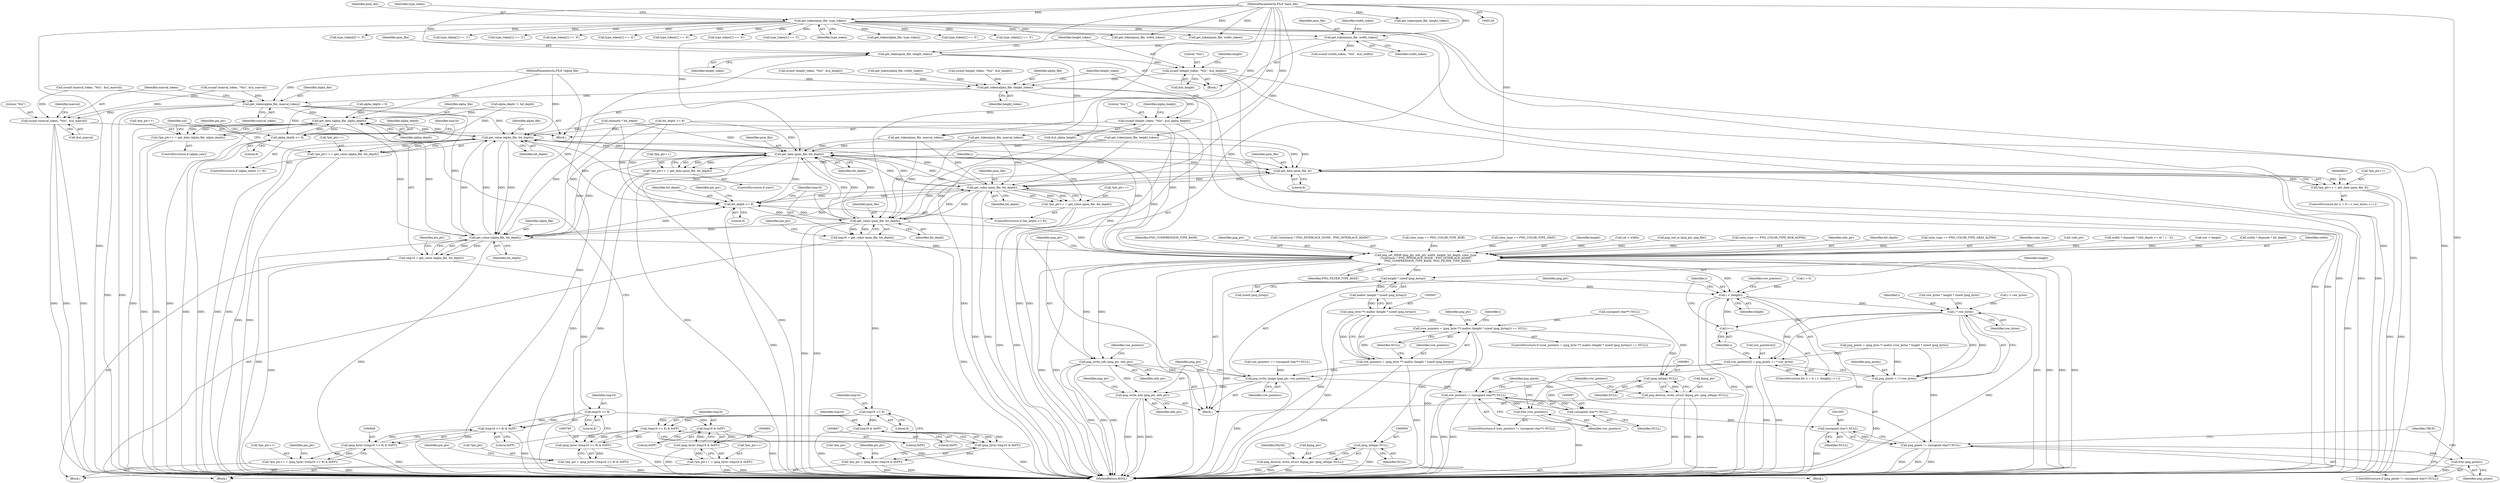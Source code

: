 digraph "0_Android_9d4853418ab2f754c2b63e091c29c5529b8b86ca_159@API" {
"1000317" [label="(Call,sscanf (height_token, \"%lu\", &ul_height))"];
"1000314" [label="(Call,get_token(pnm_file, height_token))"];
"1000301" [label="(Call,get_token(pnm_file, width_token))"];
"1000209" [label="(Call,get_token(pnm_file, type_token))"];
"1000129" [label="(MethodParameterIn,FILE *pnm_file)"];
"1000546" [label="(Call,get_token(alpha_file, height_token))"];
"1000549" [label="(Call,sscanf (height_token, \"%lu\", &ul_alpha_height))"];
"1000565" [label="(Call,get_token(alpha_file, maxval_token))"];
"1000568" [label="(Call,sscanf (maxval_token, \"%lu\", &ul_maxval))"];
"1000822" [label="(Call,get_data (alpha_file, alpha_depth))"];
"1000818" [label="(Call,*pix_ptr++ = get_data (alpha_file, alpha_depth))"];
"1000827" [label="(Call,alpha_depth <= 8)"];
"1000834" [label="(Call,get_value (alpha_file, bit_depth))"];
"1000769" [label="(Call,get_data (pnm_file, bit_depth))"];
"1000736" [label="(Call,get_data (pnm_file, 8))"];
"1000732" [label="(Call,*pix_ptr++ = get_data (pnm_file, 8))"];
"1000781" [label="(Call,get_value (pnm_file, bit_depth))"];
"1000774" [label="(Call,bit_depth <= 8)"];
"1000788" [label="(Call,get_value (pnm_file, bit_depth))"];
"1000786" [label="(Call,tmp16 = get_value (pnm_file, bit_depth))"];
"1000797" [label="(Call,tmp16 >> 8)"];
"1000796" [label="(Call,(tmp16 >> 8) & 0xFF)"];
"1000794" [label="(Call,(png_byte) ((tmp16 >> 8) & 0xFF))"];
"1000791" [label="(Call,*pix_ptr = (png_byte) ((tmp16 >> 8) & 0xFF))"];
"1000808" [label="(Call,tmp16 & 0xFF)"];
"1000806" [label="(Call,(png_byte) (tmp16 & 0xFF))"];
"1000803" [label="(Call,*pix_ptr = (png_byte) (tmp16 & 0xFF))"];
"1000841" [label="(Call,get_value (alpha_file, bit_depth))"];
"1000839" [label="(Call,tmp16 = get_value (alpha_file, bit_depth))"];
"1000851" [label="(Call,tmp16 >> 8)"];
"1000850" [label="(Call,(tmp16 >> 8) & 0xFF)"];
"1000848" [label="(Call,(png_byte) ((tmp16 >> 8) & 0xFF))"];
"1000844" [label="(Call,*pix_ptr++ = (png_byte) ((tmp16 >> 8) & 0xFF))"];
"1000861" [label="(Call,tmp16 & 0xFF)"];
"1000859" [label="(Call,(png_byte) (tmp16 & 0xFF))"];
"1000855" [label="(Call,*pix_ptr++ = (png_byte) (tmp16 & 0xFF))"];
"1000918" [label="(Call,png_set_IHDR (png_ptr, info_ptr, width, height, bit_depth, color_type,\n (!interlace) ? PNG_INTERLACE_NONE : PNG_INTERLACE_ADAM7,\n    PNG_COMPRESSION_TYPE_BASE, PNG_FILTER_TYPE_BASE))"];
"1000932" [label="(Call,png_write_info (png_ptr, info_ptr))"];
"1000981" [label="(Call,png_write_image (png_ptr, row_pointers))"];
"1000984" [label="(Call,png_write_end (png_ptr, info_ptr))"];
"1000994" [label="(Call,row_pointers != (unsigned char**) NULL)"];
"1000999" [label="(Call,free (row_pointers))"];
"1000949" [label="(Call,height * sizeof (png_bytep))"];
"1000948" [label="(Call,malloc (height * sizeof (png_bytep)))"];
"1000946" [label="(Call,(png_byte **) malloc (height * sizeof (png_bytep)))"];
"1000943" [label="(Call,(row_pointers = (png_byte **) malloc (height * sizeof (png_bytep))) == NULL)"];
"1000958" [label="(Call,(png_infopp) NULL)"];
"1000955" [label="(Call,png_destroy_write_struct (&png_ptr, (png_infopp) NULL))"];
"1000990" [label="(Call,(png_infopp) NULL)"];
"1000987" [label="(Call,png_destroy_write_struct (&png_ptr, (png_infopp) NULL))"];
"1000996" [label="(Call,(unsigned char**) NULL)"];
"1001004" [label="(Call,(unsigned char*) NULL)"];
"1001002" [label="(Call,png_pixels != (unsigned char*) NULL)"];
"1001007" [label="(Call,free (png_pixels))"];
"1000944" [label="(Call,row_pointers = (png_byte **) malloc (height * sizeof (png_bytep)))"];
"1000967" [label="(Call,i < (height))"];
"1000978" [label="(Call,i * row_bytes)"];
"1000970" [label="(Call,i++)"];
"1000972" [label="(Call,row_pointers[i] = png_pixels + i * row_bytes)"];
"1000976" [label="(Call,png_pixels + i * row_bytes)"];
"1000777" [label="(Call,*pix_ptr++ = get_value (pnm_file, bit_depth))"];
"1000765" [label="(Call,*pix_ptr++ = get_data (pnm_file, bit_depth))"];
"1000830" [label="(Call,*pix_ptr++ = get_value (alpha_file, bit_depth))"];
"1000731" [label="(Identifier,i)"];
"1000823" [label="(Identifier,alpha_file)"];
"1000686" [label="(Call,bit_depth <= 8)"];
"1000855" [label="(Call,*pix_ptr++ = (png_byte) (tmp16 & 0xFF))"];
"1000930" [label="(Identifier,PNG_COMPRESSION_TYPE_BASE)"];
"1000786" [label="(Call,tmp16 = get_value (pnm_file, bit_depth))"];
"1000693" [label="(Call,png_pixels = (png_byte *) malloc (row_bytes * height * sizeof (png_byte)))"];
"1000919" [label="(Identifier,png_ptr)"];
"1000129" [label="(MethodParameterIn,FILE *pnm_file)"];
"1000960" [label="(Identifier,NULL)"];
"1000829" [label="(Literal,8)"];
"1000330" [label="(Call,sscanf (maxval_token, \"%lu\", &ul_maxval))"];
"1000327" [label="(Call,get_token(pnm_file, maxval_token))"];
"1000550" [label="(Identifier,height_token)"];
"1000978" [label="(Call,i * row_bytes)"];
"1000799" [label="(Literal,8)"];
"1000925" [label="(Call,(!interlace) ? PNG_INTERLACE_NONE : PNG_INTERLACE_ADAM7)"];
"1000302" [label="(Identifier,pnm_file)"];
"1000782" [label="(Identifier,pnm_file)"];
"1000640" [label="(Call,color_type == PNG_COLOR_TYPE_RGB)"];
"1000787" [label="(Identifier,tmp16)"];
"1000765" [label="(Call,*pix_ptr++ = get_data (pnm_file, bit_depth))"];
"1000780" [label="(Identifier,pix_ptr)"];
"1000415" [label="(Call,sscanf (height_token, \"%lu\", &ul_height))"];
"1000210" [label="(Identifier,pnm_file)"];
"1000551" [label="(Literal,\"%lu\")"];
"1000783" [label="(Identifier,bit_depth)"];
"1000624" [label="(Call,color_type == PNG_COLOR_TYPE_GRAY)"];
"1000932" [label="(Call,png_write_info (png_ptr, info_ptr))"];
"1000993" [label="(ControlStructure,if (row_pointers != (unsigned char**) NULL))"];
"1000566" [label="(Identifier,alpha_file)"];
"1000727" [label="(Call,i < row_bytes)"];
"1000922" [label="(Identifier,height)"];
"1000990" [label="(Call,(png_infopp) NULL)"];
"1000859" [label="(Call,(png_byte) (tmp16 & 0xFF))"];
"1000844" [label="(Call,*pix_ptr++ = (png_byte) ((tmp16 >> 8) & 0xFF))"];
"1000963" [label="(ControlStructure,for (i = 0; i < (height); i++))"];
"1000785" [label="(Block,)"];
"1000847" [label="(Identifier,pix_ptr)"];
"1000723" [label="(ControlStructure,for (i = 0; i < row_bytes; i++))"];
"1000950" [label="(Identifier,height)"];
"1000862" [label="(Identifier,tmp16)"];
"1000794" [label="(Call,(png_byte) ((tmp16 >> 8) & 0xFF))"];
"1000301" [label="(Call,get_token(pnm_file, width_token))"];
"1000949" [label="(Call,height * sizeof (png_bytep))"];
"1000937" [label="(Identifier,row_pointers)"];
"1000778" [label="(Call,*pix_ptr++)"];
"1000944" [label="(Call,row_pointers = (png_byte **) malloc (height * sizeof (png_bytep)))"];
"1000568" [label="(Call,sscanf (maxval_token, \"%lu\", &ul_maxval))"];
"1000314" [label="(Call,get_token(pnm_file, height_token))"];
"1000736" [label="(Call,get_data (pnm_file, 8))"];
"1000527" [label="(Call,get_token(alpha_file, width_token))"];
"1001000" [label="(Identifier,row_pointers)"];
"1000999" [label="(Call,free (row_pointers))"];
"1000215" [label="(Identifier,type_token)"];
"1000934" [label="(Identifier,info_ptr)"];
"1000852" [label="(Identifier,tmp16)"];
"1001007" [label="(Call,free (png_pixels))"];
"1000968" [label="(Identifier,i)"];
"1000320" [label="(Call,&ul_height)"];
"1000774" [label="(Call,bit_depth <= 8)"];
"1000836" [label="(Identifier,bit_depth)"];
"1001011" [label="(MethodReturn,BOOL)"];
"1000790" [label="(Identifier,bit_depth)"];
"1000839" [label="(Call,tmp16 = get_value (alpha_file, bit_depth))"];
"1000971" [label="(Identifier,i)"];
"1000733" [label="(Call,*pix_ptr++)"];
"1000970" [label="(Call,i++)"];
"1000809" [label="(Identifier,tmp16)"];
"1000791" [label="(Call,*pix_ptr = (png_byte) ((tmp16 >> 8) & 0xFF))"];
"1000318" [label="(Identifier,height_token)"];
"1000261" [label="(Call,sscanf (height_token, \"%lu\", &ul_height))"];
"1000972" [label="(Call,row_pointers[i] = png_pixels + i * row_bytes)"];
"1000955" [label="(Call,png_destroy_write_struct (&png_ptr, (png_infopp) NULL))"];
"1000258" [label="(Call,get_token(pnm_file, height_token))"];
"1000763" [label="(ControlStructure,if (raw))"];
"1000838" [label="(Block,)"];
"1000831" [label="(Call,*pix_ptr++)"];
"1000933" [label="(Identifier,png_ptr)"];
"1000974" [label="(Identifier,row_pointers)"];
"1000213" [label="(Call,type_token[0] != 'P')"];
"1000323" [label="(Identifier,height)"];
"1000224" [label="(Call,type_token[1] == '1')"];
"1000810" [label="(Literal,0xFF)"];
"1000555" [label="(Identifier,alpha_height)"];
"1000854" [label="(Literal,0xFF)"];
"1000766" [label="(Call,*pix_ptr++)"];
"1000552" [label="(Call,&ul_alpha_height)"];
"1000982" [label="(Identifier,png_ptr)"];
"1000828" [label="(Identifier,alpha_depth)"];
"1000987" [label="(Call,png_destroy_write_struct (&png_ptr, (png_infopp) NULL))"];
"1000304" [label="(Call,sscanf (width_token, \"%lu\", &ul_width))"];
"1000981" [label="(Call,png_write_image (png_ptr, row_pointers))"];
"1000548" [label="(Identifier,height_token)"];
"1000737" [label="(Identifier,pnm_file)"];
"1000745" [label="(Call,col < width)"];
"1001002" [label="(Call,png_pixels != (unsigned char*) NULL)"];
"1000845" [label="(Call,*pix_ptr++)"];
"1000775" [label="(Identifier,bit_depth)"];
"1000773" [label="(ControlStructure,if (bit_depth <= 8))"];
"1000777" [label="(Call,*pix_ptr++ = get_value (pnm_file, bit_depth))"];
"1000673" [label="(Call,channels * bit_depth)"];
"1000861" [label="(Call,tmp16 & 0xFF)"];
"1000546" [label="(Call,get_token(alpha_file, height_token))"];
"1000983" [label="(Identifier,row_pointers)"];
"1000942" [label="(ControlStructure,if ((row_pointers = (png_byte **) malloc (height * sizeof (png_bytep))) == NULL))"];
"1000998" [label="(Identifier,NULL)"];
"1000915" [label="(Call,png_init_io (png_ptr, png_file))"];
"1000648" [label="(Call,color_type == PNG_COLOR_TYPE_RGB_ALPHA)"];
"1000945" [label="(Identifier,row_pointers)"];
"1000428" [label="(Call,sscanf (maxval_token, \"%lu\", &ul_maxval))"];
"1000134" [label="(Block,)"];
"1000315" [label="(Identifier,pnm_file)"];
"1000995" [label="(Identifier,row_pointers)"];
"1001006" [label="(Identifier,NULL)"];
"1000822" [label="(Call,get_data (alpha_file, alpha_depth))"];
"1000827" [label="(Call,alpha_depth <= 8)"];
"1000280" [label="(Call,type_token[1] == '2')"];
"1000290" [label="(Block,)"];
"1000425" [label="(Call,get_token(pnm_file, maxval_token))"];
"1000863" [label="(Literal,0xFF)"];
"1000833" [label="(Identifier,pix_ptr)"];
"1000399" [label="(Call,get_token(pnm_file, width_token))"];
"1000965" [label="(Identifier,i)"];
"1000316" [label="(Identifier,height_token)"];
"1000841" [label="(Call,get_value (alpha_file, bit_depth))"];
"1000305" [label="(Identifier,width_token)"];
"1000980" [label="(Identifier,row_bytes)"];
"1000826" [label="(ControlStructure,if (alpha_depth <= 8))"];
"1000976" [label="(Call,png_pixels + i * row_bytes)"];
"1000979" [label="(Identifier,i)"];
"1000303" [label="(Identifier,width_token)"];
"1000804" [label="(Call,*pix_ptr)"];
"1000850" [label="(Call,(tmp16 >> 8) & 0xFF)"];
"1000946" [label="(Call,(png_byte **) malloc (height * sizeof (png_bytep)))"];
"1000840" [label="(Identifier,tmp16)"];
"1000383" [label="(Call,type_token[1] == '6')"];
"1000920" [label="(Identifier,info_ptr)"];
"1000229" [label="(Call,type_token[1] == '4')"];
"1001008" [label="(Identifier,png_pixels)"];
"1000412" [label="(Call,get_token(pnm_file, height_token))"];
"1000808" [label="(Call,tmp16 & 0xFF)"];
"1000989" [label="(Identifier,png_ptr)"];
"1000698" [label="(Call,row_bytes * height * sizeof (png_byte))"];
"1000192" [label="(Call,alpha_depth = 0)"];
"1000818" [label="(Call,*pix_ptr++ = get_data (alpha_file, alpha_depth))"];
"1000948" [label="(Call,malloc (height * sizeof (png_bytep)))"];
"1000834" [label="(Call,get_value (alpha_file, bit_depth))"];
"1000986" [label="(Identifier,info_ptr)"];
"1000967" [label="(Call,i < (height))"];
"1000245" [label="(Call,get_token(pnm_file, width_token))"];
"1000761" [label="(Identifier,i)"];
"1000391" [label="(Call,type_token[1] == '6')"];
"1000953" [label="(Identifier,NULL)"];
"1000131" [label="(MethodParameterIn,FILE *alpha_file)"];
"1000789" [label="(Identifier,pnm_file)"];
"1000951" [label="(Call,sizeof (png_bytep))"];
"1000793" [label="(Identifier,pix_ptr)"];
"1000848" [label="(Call,(png_byte) ((tmp16 >> 8) & 0xFF))"];
"1000992" [label="(Identifier,NULL)"];
"1000923" [label="(Identifier,bit_depth)"];
"1000632" [label="(Call,color_type == PNG_COLOR_TYPE_GRAY_ALPHA)"];
"1000816" [label="(ControlStructure,if (alpha_raw))"];
"1000549" [label="(Call,sscanf (height_token, \"%lu\", &ul_alpha_height))"];
"1000856" [label="(Call,*pix_ptr++)"];
"1000769" [label="(Call,get_data (pnm_file, bit_depth))"];
"1000788" [label="(Call,get_value (pnm_file, bit_depth))"];
"1000798" [label="(Identifier,tmp16)"];
"1000792" [label="(Call,*pix_ptr)"];
"1000924" [label="(Identifier,color_type)"];
"1000918" [label="(Call,png_set_IHDR (png_ptr, info_ptr, width, height, bit_depth, color_type,\n (!interlace) ? PNG_INTERLACE_NONE : PNG_INTERLACE_ADAM7,\n    PNG_COMPRESSION_TYPE_BASE, PNG_FILTER_TYPE_BASE))"];
"1000237" [label="(Call,type_token[1] == '4')"];
"1000209" [label="(Call,get_token(pnm_file, type_token))"];
"1000882" [label="(Call,!info_ptr)"];
"1001001" [label="(ControlStructure,if (png_pixels != (unsigned char*) NULL))"];
"1000835" [label="(Identifier,alpha_file)"];
"1000977" [label="(Identifier,png_pixels)"];
"1000285" [label="(Call,type_token[1] == '5')"];
"1000853" [label="(Literal,8)"];
"1000988" [label="(Call,&png_ptr)"];
"1000800" [label="(Literal,0xFF)"];
"1000943" [label="(Call,(row_pointers = (png_byte **) malloc (height * sizeof (png_bytep))) == NULL)"];
"1000770" [label="(Identifier,pnm_file)"];
"1000858" [label="(Identifier,pix_ptr)"];
"1000570" [label="(Literal,\"%lu\")"];
"1000614" [label="(Call,alpha_depth != bit_depth)"];
"1000681" [label="(Call,width * channels * ((bit_depth <= 8) ? 1 : 2))"];
"1000211" [label="(Identifier,type_token)"];
"1000985" [label="(Identifier,png_ptr)"];
"1000494" [label="(Call,get_token(alpha_file, type_token))"];
"1000732" [label="(Call,*pix_ptr++ = get_data (pnm_file, 8))"];
"1001010" [label="(Identifier,TRUE)"];
"1000574" [label="(Identifier,maxval)"];
"1000519" [label="(Block,)"];
"1000317" [label="(Call,sscanf (height_token, \"%lu\", &ul_height))"];
"1000567" [label="(Identifier,maxval_token)"];
"1000958" [label="(Call,(png_infopp) NULL)"];
"1000796" [label="(Call,(tmp16 >> 8) & 0xFF)"];
"1000806" [label="(Call,(png_byte) (tmp16 & 0xFF))"];
"1000803" [label="(Call,*pix_ptr = (png_byte) (tmp16 & 0xFF))"];
"1000984" [label="(Call,png_write_end (png_ptr, info_ptr))"];
"1000851" [label="(Call,tmp16 >> 8)"];
"1000714" [label="(Call,row < height)"];
"1000964" [label="(Call,i = 0)"];
"1000571" [label="(Call,&ul_maxval)"];
"1000936" [label="(Call,row_pointers == (unsigned char**) NULL)"];
"1000973" [label="(Call,row_pointers[i])"];
"1000962" [label="(Identifier,FALSE)"];
"1001003" [label="(Identifier,png_pixels)"];
"1000671" [label="(Call,width * channels * bit_depth)"];
"1000797" [label="(Call,tmp16 >> 8)"];
"1000565" [label="(Call,get_token(alpha_file, maxval_token))"];
"1000819" [label="(Call,*pix_ptr++)"];
"1000771" [label="(Identifier,bit_depth)"];
"1000957" [label="(Identifier,png_ptr)"];
"1000293" [label="(Call,type_token[1] == '5')"];
"1000378" [label="(Call,type_token[1] == '3')"];
"1000931" [label="(Identifier,PNG_FILTER_TYPE_BASE)"];
"1000547" [label="(Identifier,alpha_file)"];
"1000830" [label="(Call,*pix_ptr++ = get_value (alpha_file, bit_depth))"];
"1000843" [label="(Identifier,bit_depth)"];
"1000319" [label="(Literal,\"%lu\")"];
"1000749" [label="(Identifier,col)"];
"1000824" [label="(Identifier,alpha_depth)"];
"1000996" [label="(Call,(unsigned char**) NULL)"];
"1000842" [label="(Identifier,alpha_file)"];
"1000994" [label="(Call,row_pointers != (unsigned char**) NULL)"];
"1000738" [label="(Literal,8)"];
"1000802" [label="(Identifier,pix_ptr)"];
"1000954" [label="(Block,)"];
"1000938" [label="(Call,(unsigned char**) NULL)"];
"1000921" [label="(Identifier,width)"];
"1000956" [label="(Call,&png_ptr)"];
"1000969" [label="(Identifier,height)"];
"1000781" [label="(Call,get_value (pnm_file, bit_depth))"];
"1000812" [label="(Identifier,pix_ptr)"];
"1001004" [label="(Call,(unsigned char*) NULL)"];
"1000569" [label="(Identifier,maxval_token)"];
"1000776" [label="(Literal,8)"];
"1000317" -> "1000290"  [label="AST: "];
"1000317" -> "1000320"  [label="CFG: "];
"1000318" -> "1000317"  [label="AST: "];
"1000319" -> "1000317"  [label="AST: "];
"1000320" -> "1000317"  [label="AST: "];
"1000323" -> "1000317"  [label="CFG: "];
"1000317" -> "1001011"  [label="DDG: "];
"1000317" -> "1001011"  [label="DDG: "];
"1000317" -> "1001011"  [label="DDG: "];
"1000314" -> "1000317"  [label="DDG: "];
"1000317" -> "1000546"  [label="DDG: "];
"1000314" -> "1000290"  [label="AST: "];
"1000314" -> "1000316"  [label="CFG: "];
"1000315" -> "1000314"  [label="AST: "];
"1000316" -> "1000314"  [label="AST: "];
"1000318" -> "1000314"  [label="CFG: "];
"1000314" -> "1001011"  [label="DDG: "];
"1000301" -> "1000314"  [label="DDG: "];
"1000129" -> "1000314"  [label="DDG: "];
"1000314" -> "1000327"  [label="DDG: "];
"1000301" -> "1000290"  [label="AST: "];
"1000301" -> "1000303"  [label="CFG: "];
"1000302" -> "1000301"  [label="AST: "];
"1000303" -> "1000301"  [label="AST: "];
"1000305" -> "1000301"  [label="CFG: "];
"1000301" -> "1001011"  [label="DDG: "];
"1000209" -> "1000301"  [label="DDG: "];
"1000129" -> "1000301"  [label="DDG: "];
"1000301" -> "1000304"  [label="DDG: "];
"1000209" -> "1000134"  [label="AST: "];
"1000209" -> "1000211"  [label="CFG: "];
"1000210" -> "1000209"  [label="AST: "];
"1000211" -> "1000209"  [label="AST: "];
"1000215" -> "1000209"  [label="CFG: "];
"1000209" -> "1001011"  [label="DDG: "];
"1000209" -> "1001011"  [label="DDG: "];
"1000209" -> "1001011"  [label="DDG: "];
"1000129" -> "1000209"  [label="DDG: "];
"1000209" -> "1000213"  [label="DDG: "];
"1000209" -> "1000224"  [label="DDG: "];
"1000209" -> "1000229"  [label="DDG: "];
"1000209" -> "1000237"  [label="DDG: "];
"1000209" -> "1000245"  [label="DDG: "];
"1000209" -> "1000280"  [label="DDG: "];
"1000209" -> "1000285"  [label="DDG: "];
"1000209" -> "1000293"  [label="DDG: "];
"1000209" -> "1000378"  [label="DDG: "];
"1000209" -> "1000383"  [label="DDG: "];
"1000209" -> "1000391"  [label="DDG: "];
"1000209" -> "1000399"  [label="DDG: "];
"1000209" -> "1000494"  [label="DDG: "];
"1000129" -> "1000128"  [label="AST: "];
"1000129" -> "1001011"  [label="DDG: "];
"1000129" -> "1000245"  [label="DDG: "];
"1000129" -> "1000258"  [label="DDG: "];
"1000129" -> "1000327"  [label="DDG: "];
"1000129" -> "1000399"  [label="DDG: "];
"1000129" -> "1000412"  [label="DDG: "];
"1000129" -> "1000425"  [label="DDG: "];
"1000129" -> "1000736"  [label="DDG: "];
"1000129" -> "1000769"  [label="DDG: "];
"1000129" -> "1000781"  [label="DDG: "];
"1000129" -> "1000788"  [label="DDG: "];
"1000546" -> "1000519"  [label="AST: "];
"1000546" -> "1000548"  [label="CFG: "];
"1000547" -> "1000546"  [label="AST: "];
"1000548" -> "1000546"  [label="AST: "];
"1000550" -> "1000546"  [label="CFG: "];
"1000546" -> "1001011"  [label="DDG: "];
"1000546" -> "1001011"  [label="DDG: "];
"1000527" -> "1000546"  [label="DDG: "];
"1000131" -> "1000546"  [label="DDG: "];
"1000415" -> "1000546"  [label="DDG: "];
"1000261" -> "1000546"  [label="DDG: "];
"1000546" -> "1000549"  [label="DDG: "];
"1000546" -> "1000565"  [label="DDG: "];
"1000549" -> "1000519"  [label="AST: "];
"1000549" -> "1000552"  [label="CFG: "];
"1000550" -> "1000549"  [label="AST: "];
"1000551" -> "1000549"  [label="AST: "];
"1000552" -> "1000549"  [label="AST: "];
"1000555" -> "1000549"  [label="CFG: "];
"1000549" -> "1001011"  [label="DDG: "];
"1000549" -> "1001011"  [label="DDG: "];
"1000549" -> "1001011"  [label="DDG: "];
"1000565" -> "1000519"  [label="AST: "];
"1000565" -> "1000567"  [label="CFG: "];
"1000566" -> "1000565"  [label="AST: "];
"1000567" -> "1000565"  [label="AST: "];
"1000569" -> "1000565"  [label="CFG: "];
"1000565" -> "1001011"  [label="DDG: "];
"1000565" -> "1001011"  [label="DDG: "];
"1000131" -> "1000565"  [label="DDG: "];
"1000330" -> "1000565"  [label="DDG: "];
"1000428" -> "1000565"  [label="DDG: "];
"1000565" -> "1000568"  [label="DDG: "];
"1000565" -> "1000822"  [label="DDG: "];
"1000565" -> "1000834"  [label="DDG: "];
"1000565" -> "1000841"  [label="DDG: "];
"1000568" -> "1000519"  [label="AST: "];
"1000568" -> "1000571"  [label="CFG: "];
"1000569" -> "1000568"  [label="AST: "];
"1000570" -> "1000568"  [label="AST: "];
"1000571" -> "1000568"  [label="AST: "];
"1000574" -> "1000568"  [label="CFG: "];
"1000568" -> "1001011"  [label="DDG: "];
"1000568" -> "1001011"  [label="DDG: "];
"1000568" -> "1001011"  [label="DDG: "];
"1000330" -> "1000568"  [label="DDG: "];
"1000428" -> "1000568"  [label="DDG: "];
"1000822" -> "1000818"  [label="AST: "];
"1000822" -> "1000824"  [label="CFG: "];
"1000823" -> "1000822"  [label="AST: "];
"1000824" -> "1000822"  [label="AST: "];
"1000818" -> "1000822"  [label="CFG: "];
"1000822" -> "1001011"  [label="DDG: "];
"1000822" -> "1001011"  [label="DDG: "];
"1000822" -> "1000818"  [label="DDG: "];
"1000822" -> "1000818"  [label="DDG: "];
"1000834" -> "1000822"  [label="DDG: "];
"1000841" -> "1000822"  [label="DDG: "];
"1000131" -> "1000822"  [label="DDG: "];
"1000614" -> "1000822"  [label="DDG: "];
"1000827" -> "1000822"  [label="DDG: "];
"1000192" -> "1000822"  [label="DDG: "];
"1000822" -> "1000827"  [label="DDG: "];
"1000822" -> "1000834"  [label="DDG: "];
"1000822" -> "1000841"  [label="DDG: "];
"1000818" -> "1000816"  [label="AST: "];
"1000819" -> "1000818"  [label="AST: "];
"1000749" -> "1000818"  [label="CFG: "];
"1000818" -> "1001011"  [label="DDG: "];
"1000818" -> "1001011"  [label="DDG: "];
"1000827" -> "1000826"  [label="AST: "];
"1000827" -> "1000829"  [label="CFG: "];
"1000828" -> "1000827"  [label="AST: "];
"1000829" -> "1000827"  [label="AST: "];
"1000833" -> "1000827"  [label="CFG: "];
"1000840" -> "1000827"  [label="CFG: "];
"1000827" -> "1001011"  [label="DDG: "];
"1000827" -> "1001011"  [label="DDG: "];
"1000614" -> "1000827"  [label="DDG: "];
"1000192" -> "1000827"  [label="DDG: "];
"1000834" -> "1000830"  [label="AST: "];
"1000834" -> "1000836"  [label="CFG: "];
"1000835" -> "1000834"  [label="AST: "];
"1000836" -> "1000834"  [label="AST: "];
"1000830" -> "1000834"  [label="CFG: "];
"1000834" -> "1001011"  [label="DDG: "];
"1000834" -> "1001011"  [label="DDG: "];
"1000834" -> "1000769"  [label="DDG: "];
"1000834" -> "1000774"  [label="DDG: "];
"1000834" -> "1000830"  [label="DDG: "];
"1000834" -> "1000830"  [label="DDG: "];
"1000841" -> "1000834"  [label="DDG: "];
"1000841" -> "1000834"  [label="DDG: "];
"1000131" -> "1000834"  [label="DDG: "];
"1000781" -> "1000834"  [label="DDG: "];
"1000788" -> "1000834"  [label="DDG: "];
"1000673" -> "1000834"  [label="DDG: "];
"1000686" -> "1000834"  [label="DDG: "];
"1000769" -> "1000834"  [label="DDG: "];
"1000834" -> "1000841"  [label="DDG: "];
"1000834" -> "1000841"  [label="DDG: "];
"1000834" -> "1000918"  [label="DDG: "];
"1000769" -> "1000765"  [label="AST: "];
"1000769" -> "1000771"  [label="CFG: "];
"1000770" -> "1000769"  [label="AST: "];
"1000771" -> "1000769"  [label="AST: "];
"1000765" -> "1000769"  [label="CFG: "];
"1000769" -> "1001011"  [label="DDG: "];
"1000769" -> "1001011"  [label="DDG: "];
"1000769" -> "1000736"  [label="DDG: "];
"1000769" -> "1000765"  [label="DDG: "];
"1000769" -> "1000765"  [label="DDG: "];
"1000258" -> "1000769"  [label="DDG: "];
"1000788" -> "1000769"  [label="DDG: "];
"1000788" -> "1000769"  [label="DDG: "];
"1000327" -> "1000769"  [label="DDG: "];
"1000736" -> "1000769"  [label="DDG: "];
"1000781" -> "1000769"  [label="DDG: "];
"1000781" -> "1000769"  [label="DDG: "];
"1000425" -> "1000769"  [label="DDG: "];
"1000841" -> "1000769"  [label="DDG: "];
"1000673" -> "1000769"  [label="DDG: "];
"1000686" -> "1000769"  [label="DDG: "];
"1000769" -> "1000774"  [label="DDG: "];
"1000769" -> "1000781"  [label="DDG: "];
"1000769" -> "1000788"  [label="DDG: "];
"1000769" -> "1000841"  [label="DDG: "];
"1000769" -> "1000918"  [label="DDG: "];
"1000736" -> "1000732"  [label="AST: "];
"1000736" -> "1000738"  [label="CFG: "];
"1000737" -> "1000736"  [label="AST: "];
"1000738" -> "1000736"  [label="AST: "];
"1000732" -> "1000736"  [label="CFG: "];
"1000736" -> "1001011"  [label="DDG: "];
"1000736" -> "1000732"  [label="DDG: "];
"1000736" -> "1000732"  [label="DDG: "];
"1000258" -> "1000736"  [label="DDG: "];
"1000788" -> "1000736"  [label="DDG: "];
"1000327" -> "1000736"  [label="DDG: "];
"1000781" -> "1000736"  [label="DDG: "];
"1000425" -> "1000736"  [label="DDG: "];
"1000736" -> "1000781"  [label="DDG: "];
"1000736" -> "1000788"  [label="DDG: "];
"1000732" -> "1000723"  [label="AST: "];
"1000733" -> "1000732"  [label="AST: "];
"1000731" -> "1000732"  [label="CFG: "];
"1000732" -> "1001011"  [label="DDG: "];
"1000732" -> "1001011"  [label="DDG: "];
"1000781" -> "1000777"  [label="AST: "];
"1000781" -> "1000783"  [label="CFG: "];
"1000782" -> "1000781"  [label="AST: "];
"1000783" -> "1000781"  [label="AST: "];
"1000777" -> "1000781"  [label="CFG: "];
"1000781" -> "1001011"  [label="DDG: "];
"1000781" -> "1001011"  [label="DDG: "];
"1000781" -> "1000774"  [label="DDG: "];
"1000781" -> "1000777"  [label="DDG: "];
"1000781" -> "1000777"  [label="DDG: "];
"1000258" -> "1000781"  [label="DDG: "];
"1000788" -> "1000781"  [label="DDG: "];
"1000327" -> "1000781"  [label="DDG: "];
"1000425" -> "1000781"  [label="DDG: "];
"1000774" -> "1000781"  [label="DDG: "];
"1000781" -> "1000788"  [label="DDG: "];
"1000781" -> "1000841"  [label="DDG: "];
"1000781" -> "1000918"  [label="DDG: "];
"1000774" -> "1000773"  [label="AST: "];
"1000774" -> "1000776"  [label="CFG: "];
"1000775" -> "1000774"  [label="AST: "];
"1000776" -> "1000774"  [label="AST: "];
"1000780" -> "1000774"  [label="CFG: "];
"1000787" -> "1000774"  [label="CFG: "];
"1000774" -> "1001011"  [label="DDG: "];
"1000841" -> "1000774"  [label="DDG: "];
"1000788" -> "1000774"  [label="DDG: "];
"1000673" -> "1000774"  [label="DDG: "];
"1000686" -> "1000774"  [label="DDG: "];
"1000774" -> "1000788"  [label="DDG: "];
"1000788" -> "1000786"  [label="AST: "];
"1000788" -> "1000790"  [label="CFG: "];
"1000789" -> "1000788"  [label="AST: "];
"1000790" -> "1000788"  [label="AST: "];
"1000786" -> "1000788"  [label="CFG: "];
"1000788" -> "1001011"  [label="DDG: "];
"1000788" -> "1001011"  [label="DDG: "];
"1000788" -> "1000786"  [label="DDG: "];
"1000788" -> "1000786"  [label="DDG: "];
"1000258" -> "1000788"  [label="DDG: "];
"1000327" -> "1000788"  [label="DDG: "];
"1000425" -> "1000788"  [label="DDG: "];
"1000788" -> "1000841"  [label="DDG: "];
"1000788" -> "1000918"  [label="DDG: "];
"1000786" -> "1000785"  [label="AST: "];
"1000787" -> "1000786"  [label="AST: "];
"1000793" -> "1000786"  [label="CFG: "];
"1000786" -> "1001011"  [label="DDG: "];
"1000786" -> "1000797"  [label="DDG: "];
"1000797" -> "1000796"  [label="AST: "];
"1000797" -> "1000799"  [label="CFG: "];
"1000798" -> "1000797"  [label="AST: "];
"1000799" -> "1000797"  [label="AST: "];
"1000800" -> "1000797"  [label="CFG: "];
"1000797" -> "1000796"  [label="DDG: "];
"1000797" -> "1000796"  [label="DDG: "];
"1000797" -> "1000808"  [label="DDG: "];
"1000796" -> "1000794"  [label="AST: "];
"1000796" -> "1000800"  [label="CFG: "];
"1000800" -> "1000796"  [label="AST: "];
"1000794" -> "1000796"  [label="CFG: "];
"1000796" -> "1001011"  [label="DDG: "];
"1000796" -> "1000794"  [label="DDG: "];
"1000796" -> "1000794"  [label="DDG: "];
"1000794" -> "1000791"  [label="AST: "];
"1000795" -> "1000794"  [label="AST: "];
"1000791" -> "1000794"  [label="CFG: "];
"1000794" -> "1001011"  [label="DDG: "];
"1000794" -> "1000791"  [label="DDG: "];
"1000791" -> "1000785"  [label="AST: "];
"1000792" -> "1000791"  [label="AST: "];
"1000802" -> "1000791"  [label="CFG: "];
"1000791" -> "1001011"  [label="DDG: "];
"1000808" -> "1000806"  [label="AST: "];
"1000808" -> "1000810"  [label="CFG: "];
"1000809" -> "1000808"  [label="AST: "];
"1000810" -> "1000808"  [label="AST: "];
"1000806" -> "1000808"  [label="CFG: "];
"1000808" -> "1001011"  [label="DDG: "];
"1000808" -> "1000806"  [label="DDG: "];
"1000808" -> "1000806"  [label="DDG: "];
"1000806" -> "1000803"  [label="AST: "];
"1000807" -> "1000806"  [label="AST: "];
"1000803" -> "1000806"  [label="CFG: "];
"1000806" -> "1001011"  [label="DDG: "];
"1000806" -> "1000803"  [label="DDG: "];
"1000803" -> "1000785"  [label="AST: "];
"1000804" -> "1000803"  [label="AST: "];
"1000812" -> "1000803"  [label="CFG: "];
"1000803" -> "1001011"  [label="DDG: "];
"1000803" -> "1001011"  [label="DDG: "];
"1000841" -> "1000839"  [label="AST: "];
"1000841" -> "1000843"  [label="CFG: "];
"1000842" -> "1000841"  [label="AST: "];
"1000843" -> "1000841"  [label="AST: "];
"1000839" -> "1000841"  [label="CFG: "];
"1000841" -> "1001011"  [label="DDG: "];
"1000841" -> "1001011"  [label="DDG: "];
"1000841" -> "1000839"  [label="DDG: "];
"1000841" -> "1000839"  [label="DDG: "];
"1000131" -> "1000841"  [label="DDG: "];
"1000673" -> "1000841"  [label="DDG: "];
"1000686" -> "1000841"  [label="DDG: "];
"1000841" -> "1000918"  [label="DDG: "];
"1000839" -> "1000838"  [label="AST: "];
"1000840" -> "1000839"  [label="AST: "];
"1000847" -> "1000839"  [label="CFG: "];
"1000839" -> "1001011"  [label="DDG: "];
"1000839" -> "1000851"  [label="DDG: "];
"1000851" -> "1000850"  [label="AST: "];
"1000851" -> "1000853"  [label="CFG: "];
"1000852" -> "1000851"  [label="AST: "];
"1000853" -> "1000851"  [label="AST: "];
"1000854" -> "1000851"  [label="CFG: "];
"1000851" -> "1000850"  [label="DDG: "];
"1000851" -> "1000850"  [label="DDG: "];
"1000851" -> "1000861"  [label="DDG: "];
"1000850" -> "1000848"  [label="AST: "];
"1000850" -> "1000854"  [label="CFG: "];
"1000854" -> "1000850"  [label="AST: "];
"1000848" -> "1000850"  [label="CFG: "];
"1000850" -> "1001011"  [label="DDG: "];
"1000850" -> "1000848"  [label="DDG: "];
"1000850" -> "1000848"  [label="DDG: "];
"1000848" -> "1000844"  [label="AST: "];
"1000849" -> "1000848"  [label="AST: "];
"1000844" -> "1000848"  [label="CFG: "];
"1000848" -> "1001011"  [label="DDG: "];
"1000848" -> "1000844"  [label="DDG: "];
"1000844" -> "1000838"  [label="AST: "];
"1000845" -> "1000844"  [label="AST: "];
"1000858" -> "1000844"  [label="CFG: "];
"1000844" -> "1001011"  [label="DDG: "];
"1000861" -> "1000859"  [label="AST: "];
"1000861" -> "1000863"  [label="CFG: "];
"1000862" -> "1000861"  [label="AST: "];
"1000863" -> "1000861"  [label="AST: "];
"1000859" -> "1000861"  [label="CFG: "];
"1000861" -> "1001011"  [label="DDG: "];
"1000861" -> "1000859"  [label="DDG: "];
"1000861" -> "1000859"  [label="DDG: "];
"1000859" -> "1000855"  [label="AST: "];
"1000860" -> "1000859"  [label="AST: "];
"1000855" -> "1000859"  [label="CFG: "];
"1000859" -> "1001011"  [label="DDG: "];
"1000859" -> "1000855"  [label="DDG: "];
"1000855" -> "1000838"  [label="AST: "];
"1000856" -> "1000855"  [label="AST: "];
"1000749" -> "1000855"  [label="CFG: "];
"1000855" -> "1001011"  [label="DDG: "];
"1000855" -> "1001011"  [label="DDG: "];
"1000918" -> "1000134"  [label="AST: "];
"1000918" -> "1000931"  [label="CFG: "];
"1000919" -> "1000918"  [label="AST: "];
"1000920" -> "1000918"  [label="AST: "];
"1000921" -> "1000918"  [label="AST: "];
"1000922" -> "1000918"  [label="AST: "];
"1000923" -> "1000918"  [label="AST: "];
"1000924" -> "1000918"  [label="AST: "];
"1000925" -> "1000918"  [label="AST: "];
"1000930" -> "1000918"  [label="AST: "];
"1000931" -> "1000918"  [label="AST: "];
"1000933" -> "1000918"  [label="CFG: "];
"1000918" -> "1001011"  [label="DDG: "];
"1000918" -> "1001011"  [label="DDG: "];
"1000918" -> "1001011"  [label="DDG: "];
"1000918" -> "1001011"  [label="DDG: "];
"1000918" -> "1001011"  [label="DDG: "];
"1000918" -> "1001011"  [label="DDG: "];
"1000918" -> "1001011"  [label="DDG: "];
"1000915" -> "1000918"  [label="DDG: "];
"1000882" -> "1000918"  [label="DDG: "];
"1000681" -> "1000918"  [label="DDG: "];
"1000745" -> "1000918"  [label="DDG: "];
"1000671" -> "1000918"  [label="DDG: "];
"1000714" -> "1000918"  [label="DDG: "];
"1000673" -> "1000918"  [label="DDG: "];
"1000686" -> "1000918"  [label="DDG: "];
"1000640" -> "1000918"  [label="DDG: "];
"1000632" -> "1000918"  [label="DDG: "];
"1000624" -> "1000918"  [label="DDG: "];
"1000648" -> "1000918"  [label="DDG: "];
"1000918" -> "1000932"  [label="DDG: "];
"1000918" -> "1000932"  [label="DDG: "];
"1000918" -> "1000949"  [label="DDG: "];
"1000918" -> "1000967"  [label="DDG: "];
"1000932" -> "1000134"  [label="AST: "];
"1000932" -> "1000934"  [label="CFG: "];
"1000933" -> "1000932"  [label="AST: "];
"1000934" -> "1000932"  [label="AST: "];
"1000937" -> "1000932"  [label="CFG: "];
"1000932" -> "1001011"  [label="DDG: "];
"1000932" -> "1001011"  [label="DDG: "];
"1000932" -> "1001011"  [label="DDG: "];
"1000932" -> "1000981"  [label="DDG: "];
"1000932" -> "1000984"  [label="DDG: "];
"1000981" -> "1000134"  [label="AST: "];
"1000981" -> "1000983"  [label="CFG: "];
"1000982" -> "1000981"  [label="AST: "];
"1000983" -> "1000981"  [label="AST: "];
"1000985" -> "1000981"  [label="CFG: "];
"1000981" -> "1001011"  [label="DDG: "];
"1000936" -> "1000981"  [label="DDG: "];
"1000972" -> "1000981"  [label="DDG: "];
"1000944" -> "1000981"  [label="DDG: "];
"1000981" -> "1000984"  [label="DDG: "];
"1000981" -> "1000994"  [label="DDG: "];
"1000984" -> "1000134"  [label="AST: "];
"1000984" -> "1000986"  [label="CFG: "];
"1000985" -> "1000984"  [label="AST: "];
"1000986" -> "1000984"  [label="AST: "];
"1000989" -> "1000984"  [label="CFG: "];
"1000984" -> "1001011"  [label="DDG: "];
"1000984" -> "1001011"  [label="DDG: "];
"1000984" -> "1001011"  [label="DDG: "];
"1000994" -> "1000993"  [label="AST: "];
"1000994" -> "1000996"  [label="CFG: "];
"1000995" -> "1000994"  [label="AST: "];
"1000996" -> "1000994"  [label="AST: "];
"1001000" -> "1000994"  [label="CFG: "];
"1001003" -> "1000994"  [label="CFG: "];
"1000994" -> "1001011"  [label="DDG: "];
"1000994" -> "1001011"  [label="DDG: "];
"1000994" -> "1001011"  [label="DDG: "];
"1000972" -> "1000994"  [label="DDG: "];
"1000996" -> "1000994"  [label="DDG: "];
"1000994" -> "1000999"  [label="DDG: "];
"1000999" -> "1000993"  [label="AST: "];
"1000999" -> "1001000"  [label="CFG: "];
"1001000" -> "1000999"  [label="AST: "];
"1001003" -> "1000999"  [label="CFG: "];
"1000999" -> "1001011"  [label="DDG: "];
"1000972" -> "1000999"  [label="DDG: "];
"1000949" -> "1000948"  [label="AST: "];
"1000949" -> "1000951"  [label="CFG: "];
"1000950" -> "1000949"  [label="AST: "];
"1000951" -> "1000949"  [label="AST: "];
"1000948" -> "1000949"  [label="CFG: "];
"1000949" -> "1001011"  [label="DDG: "];
"1000949" -> "1000948"  [label="DDG: "];
"1000949" -> "1000967"  [label="DDG: "];
"1000948" -> "1000946"  [label="AST: "];
"1000946" -> "1000948"  [label="CFG: "];
"1000948" -> "1001011"  [label="DDG: "];
"1000948" -> "1000946"  [label="DDG: "];
"1000946" -> "1000944"  [label="AST: "];
"1000947" -> "1000946"  [label="AST: "];
"1000944" -> "1000946"  [label="CFG: "];
"1000946" -> "1001011"  [label="DDG: "];
"1000946" -> "1000943"  [label="DDG: "];
"1000946" -> "1000944"  [label="DDG: "];
"1000943" -> "1000942"  [label="AST: "];
"1000943" -> "1000953"  [label="CFG: "];
"1000944" -> "1000943"  [label="AST: "];
"1000953" -> "1000943"  [label="AST: "];
"1000957" -> "1000943"  [label="CFG: "];
"1000965" -> "1000943"  [label="CFG: "];
"1000943" -> "1001011"  [label="DDG: "];
"1000944" -> "1000943"  [label="DDG: "];
"1000938" -> "1000943"  [label="DDG: "];
"1000943" -> "1000958"  [label="DDG: "];
"1000943" -> "1000990"  [label="DDG: "];
"1000958" -> "1000955"  [label="AST: "];
"1000958" -> "1000960"  [label="CFG: "];
"1000959" -> "1000958"  [label="AST: "];
"1000960" -> "1000958"  [label="AST: "];
"1000955" -> "1000958"  [label="CFG: "];
"1000958" -> "1001011"  [label="DDG: "];
"1000958" -> "1000955"  [label="DDG: "];
"1000955" -> "1000954"  [label="AST: "];
"1000956" -> "1000955"  [label="AST: "];
"1000962" -> "1000955"  [label="CFG: "];
"1000955" -> "1001011"  [label="DDG: "];
"1000955" -> "1001011"  [label="DDG: "];
"1000955" -> "1001011"  [label="DDG: "];
"1000990" -> "1000987"  [label="AST: "];
"1000990" -> "1000992"  [label="CFG: "];
"1000991" -> "1000990"  [label="AST: "];
"1000992" -> "1000990"  [label="AST: "];
"1000987" -> "1000990"  [label="CFG: "];
"1000990" -> "1000987"  [label="DDG: "];
"1000938" -> "1000990"  [label="DDG: "];
"1000990" -> "1000996"  [label="DDG: "];
"1000987" -> "1000134"  [label="AST: "];
"1000988" -> "1000987"  [label="AST: "];
"1000995" -> "1000987"  [label="CFG: "];
"1000987" -> "1001011"  [label="DDG: "];
"1000987" -> "1001011"  [label="DDG: "];
"1000987" -> "1001011"  [label="DDG: "];
"1000996" -> "1000998"  [label="CFG: "];
"1000997" -> "1000996"  [label="AST: "];
"1000998" -> "1000996"  [label="AST: "];
"1000996" -> "1001004"  [label="DDG: "];
"1001004" -> "1001002"  [label="AST: "];
"1001004" -> "1001006"  [label="CFG: "];
"1001005" -> "1001004"  [label="AST: "];
"1001006" -> "1001004"  [label="AST: "];
"1001002" -> "1001004"  [label="CFG: "];
"1001004" -> "1001011"  [label="DDG: "];
"1001004" -> "1001002"  [label="DDG: "];
"1001002" -> "1001001"  [label="AST: "];
"1001003" -> "1001002"  [label="AST: "];
"1001008" -> "1001002"  [label="CFG: "];
"1001010" -> "1001002"  [label="CFG: "];
"1001002" -> "1001011"  [label="DDG: "];
"1001002" -> "1001011"  [label="DDG: "];
"1001002" -> "1001011"  [label="DDG: "];
"1000693" -> "1001002"  [label="DDG: "];
"1001002" -> "1001007"  [label="DDG: "];
"1001007" -> "1001001"  [label="AST: "];
"1001007" -> "1001008"  [label="CFG: "];
"1001008" -> "1001007"  [label="AST: "];
"1001010" -> "1001007"  [label="CFG: "];
"1001007" -> "1001011"  [label="DDG: "];
"1000945" -> "1000944"  [label="AST: "];
"1000953" -> "1000944"  [label="CFG: "];
"1000944" -> "1001011"  [label="DDG: "];
"1000944" -> "1001011"  [label="DDG: "];
"1000967" -> "1000963"  [label="AST: "];
"1000967" -> "1000969"  [label="CFG: "];
"1000968" -> "1000967"  [label="AST: "];
"1000969" -> "1000967"  [label="AST: "];
"1000974" -> "1000967"  [label="CFG: "];
"1000982" -> "1000967"  [label="CFG: "];
"1000967" -> "1001011"  [label="DDG: "];
"1000967" -> "1001011"  [label="DDG: "];
"1000967" -> "1001011"  [label="DDG: "];
"1000964" -> "1000967"  [label="DDG: "];
"1000970" -> "1000967"  [label="DDG: "];
"1000967" -> "1000978"  [label="DDG: "];
"1000978" -> "1000976"  [label="AST: "];
"1000978" -> "1000980"  [label="CFG: "];
"1000979" -> "1000978"  [label="AST: "];
"1000980" -> "1000978"  [label="AST: "];
"1000976" -> "1000978"  [label="CFG: "];
"1000978" -> "1001011"  [label="DDG: "];
"1000978" -> "1000970"  [label="DDG: "];
"1000978" -> "1000972"  [label="DDG: "];
"1000978" -> "1000972"  [label="DDG: "];
"1000978" -> "1000976"  [label="DDG: "];
"1000978" -> "1000976"  [label="DDG: "];
"1000727" -> "1000978"  [label="DDG: "];
"1000698" -> "1000978"  [label="DDG: "];
"1000970" -> "1000963"  [label="AST: "];
"1000970" -> "1000971"  [label="CFG: "];
"1000971" -> "1000970"  [label="AST: "];
"1000968" -> "1000970"  [label="CFG: "];
"1000972" -> "1000963"  [label="AST: "];
"1000972" -> "1000976"  [label="CFG: "];
"1000973" -> "1000972"  [label="AST: "];
"1000976" -> "1000972"  [label="AST: "];
"1000971" -> "1000972"  [label="CFG: "];
"1000972" -> "1001011"  [label="DDG: "];
"1000972" -> "1001011"  [label="DDG: "];
"1000693" -> "1000972"  [label="DDG: "];
"1000977" -> "1000976"  [label="AST: "];
"1000976" -> "1001011"  [label="DDG: "];
"1000693" -> "1000976"  [label="DDG: "];
"1000777" -> "1000773"  [label="AST: "];
"1000778" -> "1000777"  [label="AST: "];
"1000761" -> "1000777"  [label="CFG: "];
"1000777" -> "1001011"  [label="DDG: "];
"1000777" -> "1001011"  [label="DDG: "];
"1000765" -> "1000763"  [label="AST: "];
"1000766" -> "1000765"  [label="AST: "];
"1000761" -> "1000765"  [label="CFG: "];
"1000765" -> "1001011"  [label="DDG: "];
"1000765" -> "1001011"  [label="DDG: "];
"1000830" -> "1000826"  [label="AST: "];
"1000831" -> "1000830"  [label="AST: "];
"1000749" -> "1000830"  [label="CFG: "];
"1000830" -> "1001011"  [label="DDG: "];
"1000830" -> "1001011"  [label="DDG: "];
}

